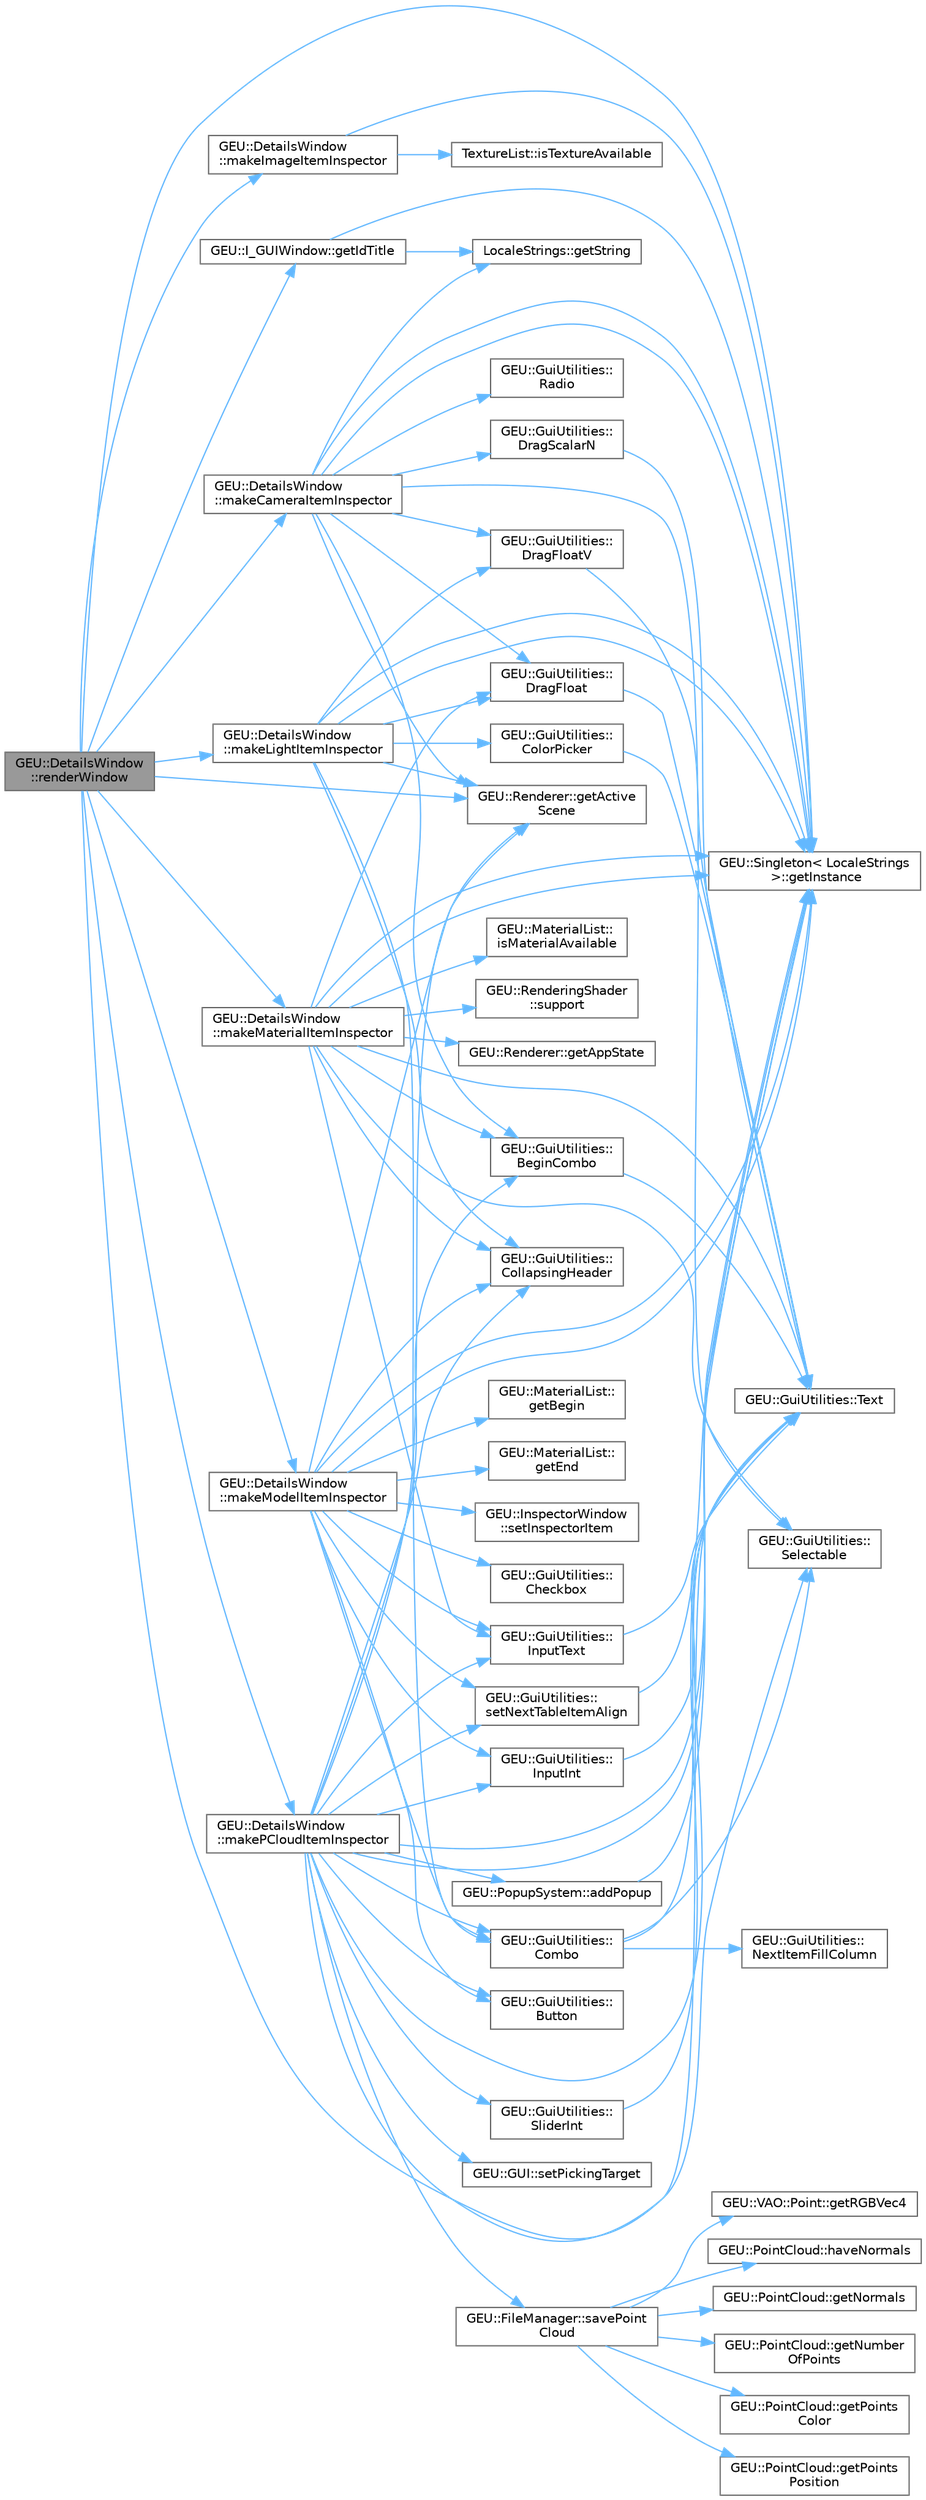 digraph "GEU::DetailsWindow::renderWindow"
{
 // LATEX_PDF_SIZE
  bgcolor="transparent";
  edge [fontname=Helvetica,fontsize=10,labelfontname=Helvetica,labelfontsize=10];
  node [fontname=Helvetica,fontsize=10,shape=box,height=0.2,width=0.4];
  rankdir="LR";
  Node1 [id="Node000001",label="GEU::DetailsWindow\l::renderWindow",height=0.2,width=0.4,color="gray40", fillcolor="grey60", style="filled", fontcolor="black",tooltip="Renders the window and contents."];
  Node1 -> Node2 [id="edge1_Node000001_Node000002",color="steelblue1",style="solid",tooltip=" "];
  Node2 [id="Node000002",label="GEU::Renderer::getActive\lScene",height=0.2,width=0.4,color="grey40", fillcolor="white", style="filled",URL="$de/d04/class_g_e_u_1_1_renderer.html#af5f4307b5eba7c09888765c183a75213",tooltip=" "];
  Node1 -> Node3 [id="edge2_Node000001_Node000003",color="steelblue1",style="solid",tooltip=" "];
  Node3 [id="Node000003",label="GEU::I_GUIWindow::getIdTitle",height=0.2,width=0.4,color="grey40", fillcolor="white", style="filled",URL="$dc/d03/class_g_e_u_1_1_i___g_u_i_window.html#aebb42760f87240d85f4c747312740ec5",tooltip=" "];
  Node3 -> Node4 [id="edge3_Node000003_Node000004",color="steelblue1",style="solid",tooltip=" "];
  Node4 [id="Node000004",label="GEU::Singleton\< LocaleStrings\l \>::getInstance",height=0.2,width=0.4,color="grey40", fillcolor="white", style="filled",URL="$d1/d01/class_g_e_u_1_1_singleton.html#a47c7e7c2110f4cc59c9ff1f5594c366e",tooltip=" "];
  Node3 -> Node5 [id="edge4_Node000003_Node000005",color="steelblue1",style="solid",tooltip=" "];
  Node5 [id="Node000005",label="LocaleStrings::getString",height=0.2,width=0.4,color="grey40", fillcolor="white", style="filled",URL="$d2/d04/class_locale_strings.html#ac66087ac25e72051ea7b5bf3d00dd71f",tooltip=" "];
  Node1 -> Node4 [id="edge5_Node000001_Node000004",color="steelblue1",style="solid",tooltip=" "];
  Node1 -> Node6 [id="edge6_Node000001_Node000006",color="steelblue1",style="solid",tooltip=" "];
  Node6 [id="Node000006",label="GEU::DetailsWindow\l::makeCameraItemInspector",height=0.2,width=0.4,color="grey40", fillcolor="white", style="filled",URL="$db/d00/class_g_e_u_1_1_details_window.html#a241455ad0e5a659831aa86d3182b9551",tooltip="Renders inspector details for camera items."];
  Node6 -> Node7 [id="edge7_Node000006_Node000007",color="steelblue1",style="solid",tooltip=" "];
  Node7 [id="Node000007",label="GEU::GuiUtilities::\lBeginCombo",height=0.2,width=0.4,color="grey40", fillcolor="white", style="filled",URL="$d3/d07/namespace_g_e_u_1_1_gui_utilities.html#a95d5f616a34dd70aca4886e546720966",tooltip=" "];
  Node7 -> Node8 [id="edge8_Node000007_Node000008",color="steelblue1",style="solid",tooltip=" "];
  Node8 [id="Node000008",label="GEU::GuiUtilities::Text",height=0.2,width=0.4,color="grey40", fillcolor="white", style="filled",URL="$d3/d07/namespace_g_e_u_1_1_gui_utilities.html#a2650eb29bb209df2fcab9b5aaa6a527e",tooltip=" "];
  Node6 -> Node9 [id="edge9_Node000006_Node000009",color="steelblue1",style="solid",tooltip=" "];
  Node9 [id="Node000009",label="GEU::GuiUtilities::\lDragFloat",height=0.2,width=0.4,color="grey40", fillcolor="white", style="filled",URL="$d3/d07/namespace_g_e_u_1_1_gui_utilities.html#ae128381ddcd82162c730d91f06492621",tooltip=" "];
  Node9 -> Node8 [id="edge10_Node000009_Node000008",color="steelblue1",style="solid",tooltip=" "];
  Node6 -> Node10 [id="edge11_Node000006_Node000010",color="steelblue1",style="solid",tooltip=" "];
  Node10 [id="Node000010",label="GEU::GuiUtilities::\lDragFloatV",height=0.2,width=0.4,color="grey40", fillcolor="white", style="filled",URL="$d3/d07/namespace_g_e_u_1_1_gui_utilities.html#a62a678ec43a2444af22deed95d5a67bd",tooltip=" "];
  Node10 -> Node8 [id="edge12_Node000010_Node000008",color="steelblue1",style="solid",tooltip=" "];
  Node6 -> Node11 [id="edge13_Node000006_Node000011",color="steelblue1",style="solid",tooltip=" "];
  Node11 [id="Node000011",label="GEU::GuiUtilities::\lDragScalarN",height=0.2,width=0.4,color="grey40", fillcolor="white", style="filled",URL="$d3/d07/namespace_g_e_u_1_1_gui_utilities.html#a56329e5b47720fb317fb9b36709bece1",tooltip=" "];
  Node11 -> Node8 [id="edge14_Node000011_Node000008",color="steelblue1",style="solid",tooltip=" "];
  Node6 -> Node2 [id="edge15_Node000006_Node000002",color="steelblue1",style="solid",tooltip=" "];
  Node6 -> Node4 [id="edge16_Node000006_Node000004",color="steelblue1",style="solid",tooltip=" "];
  Node6 -> Node4 [id="edge17_Node000006_Node000004",color="steelblue1",style="solid",tooltip=" "];
  Node6 -> Node5 [id="edge18_Node000006_Node000005",color="steelblue1",style="solid",tooltip=" "];
  Node6 -> Node12 [id="edge19_Node000006_Node000012",color="steelblue1",style="solid",tooltip=" "];
  Node12 [id="Node000012",label="GEU::GuiUtilities::\lRadio",height=0.2,width=0.4,color="grey40", fillcolor="white", style="filled",URL="$d3/d07/namespace_g_e_u_1_1_gui_utilities.html#a1c0c133ef20e15d8c876a458d45a90e1",tooltip=" "];
  Node6 -> Node13 [id="edge20_Node000006_Node000013",color="steelblue1",style="solid",tooltip=" "];
  Node13 [id="Node000013",label="GEU::GuiUtilities::\lSelectable",height=0.2,width=0.4,color="grey40", fillcolor="white", style="filled",URL="$d3/d07/namespace_g_e_u_1_1_gui_utilities.html#ab5bd8ee6ec7674dc502b5330d41beadf",tooltip=" "];
  Node1 -> Node14 [id="edge21_Node000001_Node000014",color="steelblue1",style="solid",tooltip=" "];
  Node14 [id="Node000014",label="GEU::DetailsWindow\l::makeImageItemInspector",height=0.2,width=0.4,color="grey40", fillcolor="white", style="filled",URL="$db/d00/class_g_e_u_1_1_details_window.html#a9f3abbe4333bbd68c079b347898d3f74",tooltip="Renders insepctor details for image texture items."];
  Node14 -> Node4 [id="edge22_Node000014_Node000004",color="steelblue1",style="solid",tooltip=" "];
  Node14 -> Node15 [id="edge23_Node000014_Node000015",color="steelblue1",style="solid",tooltip=" "];
  Node15 [id="Node000015",label="TextureList::isTextureAvailable",height=0.2,width=0.4,color="grey40", fillcolor="white", style="filled",URL="$d2/d05/class_texture_list.html#aa0ed52420405c37f940cb4268a2577dc",tooltip=" "];
  Node1 -> Node16 [id="edge24_Node000001_Node000016",color="steelblue1",style="solid",tooltip=" "];
  Node16 [id="Node000016",label="GEU::DetailsWindow\l::makeLightItemInspector",height=0.2,width=0.4,color="grey40", fillcolor="white", style="filled",URL="$db/d00/class_g_e_u_1_1_details_window.html#aafcdb3e0ee9efe93917945b4b67ef977",tooltip="Renders inspector details for light items."];
  Node16 -> Node17 [id="edge25_Node000016_Node000017",color="steelblue1",style="solid",tooltip=" "];
  Node17 [id="Node000017",label="GEU::GuiUtilities::\lCollapsingHeader",height=0.2,width=0.4,color="grey40", fillcolor="white", style="filled",URL="$d3/d07/namespace_g_e_u_1_1_gui_utilities.html#a7e5f58fc1e47794679b999cd5778b7aa",tooltip=" "];
  Node16 -> Node18 [id="edge26_Node000016_Node000018",color="steelblue1",style="solid",tooltip=" "];
  Node18 [id="Node000018",label="GEU::GuiUtilities::\lColorPicker",height=0.2,width=0.4,color="grey40", fillcolor="white", style="filled",URL="$d3/d07/namespace_g_e_u_1_1_gui_utilities.html#a095bc8e3566d9060ef630e0f15ad27bc",tooltip=" "];
  Node18 -> Node8 [id="edge27_Node000018_Node000008",color="steelblue1",style="solid",tooltip=" "];
  Node16 -> Node19 [id="edge28_Node000016_Node000019",color="steelblue1",style="solid",tooltip=" "];
  Node19 [id="Node000019",label="GEU::GuiUtilities::\lCombo",height=0.2,width=0.4,color="grey40", fillcolor="white", style="filled",URL="$d3/d07/namespace_g_e_u_1_1_gui_utilities.html#a4f9aba226510ff3f6ddea45d86ae482d",tooltip=" "];
  Node19 -> Node20 [id="edge29_Node000019_Node000020",color="steelblue1",style="solid",tooltip=" "];
  Node20 [id="Node000020",label="GEU::GuiUtilities::\lNextItemFillColumn",height=0.2,width=0.4,color="grey40", fillcolor="white", style="filled",URL="$d3/d07/namespace_g_e_u_1_1_gui_utilities.html#a93d270e10057bb4a04b130a9e20301e2",tooltip=" "];
  Node19 -> Node13 [id="edge30_Node000019_Node000013",color="steelblue1",style="solid",tooltip=" "];
  Node19 -> Node8 [id="edge31_Node000019_Node000008",color="steelblue1",style="solid",tooltip=" "];
  Node16 -> Node9 [id="edge32_Node000016_Node000009",color="steelblue1",style="solid",tooltip=" "];
  Node16 -> Node10 [id="edge33_Node000016_Node000010",color="steelblue1",style="solid",tooltip=" "];
  Node16 -> Node2 [id="edge34_Node000016_Node000002",color="steelblue1",style="solid",tooltip=" "];
  Node16 -> Node4 [id="edge35_Node000016_Node000004",color="steelblue1",style="solid",tooltip=" "];
  Node16 -> Node4 [id="edge36_Node000016_Node000004",color="steelblue1",style="solid",tooltip=" "];
  Node1 -> Node21 [id="edge37_Node000001_Node000021",color="steelblue1",style="solid",tooltip=" "];
  Node21 [id="Node000021",label="GEU::DetailsWindow\l::makeMaterialItemInspector",height=0.2,width=0.4,color="grey40", fillcolor="white", style="filled",URL="$db/d00/class_g_e_u_1_1_details_window.html#addd0dc775ee807e26a5936815ad411b8",tooltip=" "];
  Node21 -> Node7 [id="edge38_Node000021_Node000007",color="steelblue1",style="solid",tooltip=" "];
  Node21 -> Node17 [id="edge39_Node000021_Node000017",color="steelblue1",style="solid",tooltip=" "];
  Node21 -> Node9 [id="edge40_Node000021_Node000009",color="steelblue1",style="solid",tooltip=" "];
  Node21 -> Node22 [id="edge41_Node000021_Node000022",color="steelblue1",style="solid",tooltip=" "];
  Node22 [id="Node000022",label="GEU::Renderer::getAppState",height=0.2,width=0.4,color="grey40", fillcolor="white", style="filled",URL="$de/d04/class_g_e_u_1_1_renderer.html#acf876917d24a55f8ac66a9476c309406",tooltip=" "];
  Node21 -> Node4 [id="edge42_Node000021_Node000004",color="steelblue1",style="solid",tooltip=" "];
  Node21 -> Node4 [id="edge43_Node000021_Node000004",color="steelblue1",style="solid",tooltip=" "];
  Node21 -> Node23 [id="edge44_Node000021_Node000023",color="steelblue1",style="solid",tooltip=" "];
  Node23 [id="Node000023",label="GEU::GuiUtilities::\lInputText",height=0.2,width=0.4,color="grey40", fillcolor="white", style="filled",URL="$d3/d07/namespace_g_e_u_1_1_gui_utilities.html#a0c8f0f5af8119c36fa703bc2ed301bde",tooltip=" "];
  Node23 -> Node8 [id="edge45_Node000023_Node000008",color="steelblue1",style="solid",tooltip=" "];
  Node21 -> Node24 [id="edge46_Node000021_Node000024",color="steelblue1",style="solid",tooltip=" "];
  Node24 [id="Node000024",label="GEU::MaterialList::\lisMaterialAvailable",height=0.2,width=0.4,color="grey40", fillcolor="white", style="filled",URL="$d8/d05/class_g_e_u_1_1_material_list.html#aa2cc4ef7782808bbcb396356b17265c8",tooltip=" "];
  Node21 -> Node13 [id="edge47_Node000021_Node000013",color="steelblue1",style="solid",tooltip=" "];
  Node21 -> Node25 [id="edge48_Node000021_Node000025",color="steelblue1",style="solid",tooltip=" "];
  Node25 [id="Node000025",label="GEU::RenderingShader\l::support",height=0.2,width=0.4,color="grey40", fillcolor="white", style="filled",URL="$d0/d07/class_g_e_u_1_1_rendering_shader.html#aa19ebcf32b24d74a3754e7d2747fc22e",tooltip=" "];
  Node21 -> Node8 [id="edge49_Node000021_Node000008",color="steelblue1",style="solid",tooltip=" "];
  Node1 -> Node26 [id="edge50_Node000001_Node000026",color="steelblue1",style="solid",tooltip=" "];
  Node26 [id="Node000026",label="GEU::DetailsWindow\l::makeModelItemInspector",height=0.2,width=0.4,color="grey40", fillcolor="white", style="filled",URL="$db/d00/class_g_e_u_1_1_details_window.html#a5846380c6e133a053b1143f6d464dd70",tooltip="Renders inspector details for 3D model items."];
  Node26 -> Node27 [id="edge51_Node000026_Node000027",color="steelblue1",style="solid",tooltip=" "];
  Node27 [id="Node000027",label="GEU::GuiUtilities::\lButton",height=0.2,width=0.4,color="grey40", fillcolor="white", style="filled",URL="$d3/d07/namespace_g_e_u_1_1_gui_utilities.html#a4a9fd6dae16881311edd3998ece123bf",tooltip=" "];
  Node26 -> Node28 [id="edge52_Node000026_Node000028",color="steelblue1",style="solid",tooltip=" "];
  Node28 [id="Node000028",label="GEU::GuiUtilities::\lCheckbox",height=0.2,width=0.4,color="grey40", fillcolor="white", style="filled",URL="$d3/d07/namespace_g_e_u_1_1_gui_utilities.html#a8cd6e1ec53dc192ed4c4d3867e35edc7",tooltip=" "];
  Node26 -> Node17 [id="edge53_Node000026_Node000017",color="steelblue1",style="solid",tooltip=" "];
  Node26 -> Node19 [id="edge54_Node000026_Node000019",color="steelblue1",style="solid",tooltip=" "];
  Node26 -> Node2 [id="edge55_Node000026_Node000002",color="steelblue1",style="solid",tooltip=" "];
  Node26 -> Node29 [id="edge56_Node000026_Node000029",color="steelblue1",style="solid",tooltip=" "];
  Node29 [id="Node000029",label="GEU::MaterialList::\lgetBegin",height=0.2,width=0.4,color="grey40", fillcolor="white", style="filled",URL="$d8/d05/class_g_e_u_1_1_material_list.html#ad6d2a1664119ab7e1e93caa28f69c170",tooltip=" "];
  Node26 -> Node30 [id="edge57_Node000026_Node000030",color="steelblue1",style="solid",tooltip=" "];
  Node30 [id="Node000030",label="GEU::MaterialList::\lgetEnd",height=0.2,width=0.4,color="grey40", fillcolor="white", style="filled",URL="$d8/d05/class_g_e_u_1_1_material_list.html#a046fac4bb0e03659ab2a9e29bb15f490",tooltip=" "];
  Node26 -> Node4 [id="edge58_Node000026_Node000004",color="steelblue1",style="solid",tooltip=" "];
  Node26 -> Node4 [id="edge59_Node000026_Node000004",color="steelblue1",style="solid",tooltip=" "];
  Node26 -> Node31 [id="edge60_Node000026_Node000031",color="steelblue1",style="solid",tooltip=" "];
  Node31 [id="Node000031",label="GEU::GuiUtilities::\lInputInt",height=0.2,width=0.4,color="grey40", fillcolor="white", style="filled",URL="$d3/d07/namespace_g_e_u_1_1_gui_utilities.html#a776427878fe3898a385f3ee794bdc183",tooltip=" "];
  Node31 -> Node8 [id="edge61_Node000031_Node000008",color="steelblue1",style="solid",tooltip=" "];
  Node26 -> Node23 [id="edge62_Node000026_Node000023",color="steelblue1",style="solid",tooltip=" "];
  Node26 -> Node32 [id="edge63_Node000026_Node000032",color="steelblue1",style="solid",tooltip=" "];
  Node32 [id="Node000032",label="GEU::InspectorWindow\l::setInspectorItem",height=0.2,width=0.4,color="grey40", fillcolor="white", style="filled",URL="$da/d01/class_g_e_u_1_1_inspector_window.html#ae13b1a6e82ca486e2ed63f92de060e18",tooltip="Updates inspector selection status."];
  Node26 -> Node33 [id="edge64_Node000026_Node000033",color="steelblue1",style="solid",tooltip=" "];
  Node33 [id="Node000033",label="GEU::GuiUtilities::\lsetNextTableItemAlign",height=0.2,width=0.4,color="grey40", fillcolor="white", style="filled",URL="$d3/d07/namespace_g_e_u_1_1_gui_utilities.html#a53c90c750a8eb5e46a4bfe151918078e",tooltip=" "];
  Node33 -> Node4 [id="edge65_Node000033_Node000004",color="steelblue1",style="solid",tooltip=" "];
  Node1 -> Node34 [id="edge66_Node000001_Node000034",color="steelblue1",style="solid",tooltip=" "];
  Node34 [id="Node000034",label="GEU::DetailsWindow\l::makePCloudItemInspector",height=0.2,width=0.4,color="grey40", fillcolor="white", style="filled",URL="$db/d00/class_g_e_u_1_1_details_window.html#a696b110218746e301559da2c93e6cd60",tooltip="Renders inspector details for point cloud items."];
  Node34 -> Node35 [id="edge67_Node000034_Node000035",color="steelblue1",style="solid",tooltip=" "];
  Node35 [id="Node000035",label="GEU::PopupSystem::addPopup",height=0.2,width=0.4,color="grey40", fillcolor="white", style="filled",URL="$d9/d03/class_g_e_u_1_1_popup_system.html#ae812e21e62615fd347d33ee0ddb0cc82",tooltip=" "];
  Node35 -> Node4 [id="edge68_Node000035_Node000004",color="steelblue1",style="solid",tooltip=" "];
  Node34 -> Node7 [id="edge69_Node000034_Node000007",color="steelblue1",style="solid",tooltip=" "];
  Node34 -> Node27 [id="edge70_Node000034_Node000027",color="steelblue1",style="solid",tooltip=" "];
  Node34 -> Node17 [id="edge71_Node000034_Node000017",color="steelblue1",style="solid",tooltip=" "];
  Node34 -> Node19 [id="edge72_Node000034_Node000019",color="steelblue1",style="solid",tooltip=" "];
  Node34 -> Node2 [id="edge73_Node000034_Node000002",color="steelblue1",style="solid",tooltip=" "];
  Node34 -> Node4 [id="edge74_Node000034_Node000004",color="steelblue1",style="solid",tooltip=" "];
  Node34 -> Node4 [id="edge75_Node000034_Node000004",color="steelblue1",style="solid",tooltip=" "];
  Node34 -> Node31 [id="edge76_Node000034_Node000031",color="steelblue1",style="solid",tooltip=" "];
  Node34 -> Node23 [id="edge77_Node000034_Node000023",color="steelblue1",style="solid",tooltip=" "];
  Node34 -> Node36 [id="edge78_Node000034_Node000036",color="steelblue1",style="solid",tooltip=" "];
  Node36 [id="Node000036",label="GEU::FileManager::savePoint\lCloud",height=0.2,width=0.4,color="grey40", fillcolor="white", style="filled",URL="$dd/d01/class_g_e_u_1_1_file_manager.html#a5207794330ae3a16542e22120c985aac",tooltip=" "];
  Node36 -> Node37 [id="edge79_Node000036_Node000037",color="steelblue1",style="solid",tooltip=" "];
  Node37 [id="Node000037",label="GEU::PointCloud::getNormals",height=0.2,width=0.4,color="grey40", fillcolor="white", style="filled",URL="$d4/d07/class_g_e_u_1_1_point_cloud.html#af0b00f0dfca52b32562dd5f82b483933",tooltip=" "];
  Node36 -> Node38 [id="edge80_Node000036_Node000038",color="steelblue1",style="solid",tooltip=" "];
  Node38 [id="Node000038",label="GEU::PointCloud::getNumber\lOfPoints",height=0.2,width=0.4,color="grey40", fillcolor="white", style="filled",URL="$d4/d07/class_g_e_u_1_1_point_cloud.html#a3e01cb77a356f6d7d0f1974cb18dc9d6",tooltip=" "];
  Node36 -> Node39 [id="edge81_Node000036_Node000039",color="steelblue1",style="solid",tooltip=" "];
  Node39 [id="Node000039",label="GEU::PointCloud::getPoints\lColor",height=0.2,width=0.4,color="grey40", fillcolor="white", style="filled",URL="$d4/d07/class_g_e_u_1_1_point_cloud.html#a9a79b080d808d3e589ce16bee701fdcf",tooltip=" "];
  Node36 -> Node40 [id="edge82_Node000036_Node000040",color="steelblue1",style="solid",tooltip=" "];
  Node40 [id="Node000040",label="GEU::PointCloud::getPoints\lPosition",height=0.2,width=0.4,color="grey40", fillcolor="white", style="filled",URL="$d4/d07/class_g_e_u_1_1_point_cloud.html#adfe68d38eadddf88006ccc5789d5a497",tooltip=" "];
  Node36 -> Node41 [id="edge83_Node000036_Node000041",color="steelblue1",style="solid",tooltip=" "];
  Node41 [id="Node000041",label="GEU::VAO::Point::getRGBVec4",height=0.2,width=0.4,color="grey40", fillcolor="white", style="filled",URL="$d8/d02/struct_g_e_u_1_1_v_a_o_1_1_point.html#a869b1c796dc79a8c17f4f2ffd6e6ea02",tooltip=" "];
  Node36 -> Node42 [id="edge84_Node000036_Node000042",color="steelblue1",style="solid",tooltip=" "];
  Node42 [id="Node000042",label="GEU::PointCloud::haveNormals",height=0.2,width=0.4,color="grey40", fillcolor="white", style="filled",URL="$d4/d07/class_g_e_u_1_1_point_cloud.html#a8102776c28f1c0a601d41f59d38c03f7",tooltip=" "];
  Node34 -> Node13 [id="edge85_Node000034_Node000013",color="steelblue1",style="solid",tooltip=" "];
  Node34 -> Node33 [id="edge86_Node000034_Node000033",color="steelblue1",style="solid",tooltip=" "];
  Node34 -> Node43 [id="edge87_Node000034_Node000043",color="steelblue1",style="solid",tooltip=" "];
  Node43 [id="Node000043",label="GEU::GUI::setPickingTarget",height=0.2,width=0.4,color="grey40", fillcolor="white", style="filled",URL="$de/d06/class_g_e_u_1_1_g_u_i.html#a0c291604f18b399dac7ad8388ce99c2c",tooltip=" "];
  Node34 -> Node44 [id="edge88_Node000034_Node000044",color="steelblue1",style="solid",tooltip=" "];
  Node44 [id="Node000044",label="GEU::GuiUtilities::\lSliderInt",height=0.2,width=0.4,color="grey40", fillcolor="white", style="filled",URL="$d3/d07/namespace_g_e_u_1_1_gui_utilities.html#a6f3cbc6ade0d6aac130d1179806fa56c",tooltip=" "];
  Node44 -> Node8 [id="edge89_Node000044_Node000008",color="steelblue1",style="solid",tooltip=" "];
  Node34 -> Node8 [id="edge90_Node000034_Node000008",color="steelblue1",style="solid",tooltip=" "];
  Node1 -> Node8 [id="edge91_Node000001_Node000008",color="steelblue1",style="solid",tooltip=" "];
}

